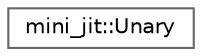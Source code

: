 digraph "Graphical Class Hierarchy"
{
 // LATEX_PDF_SIZE
  bgcolor="transparent";
  edge [fontname=Helvetica,fontsize=10,labelfontname=Helvetica,labelfontsize=10];
  node [fontname=Helvetica,fontsize=10,shape=box,height=0.2,width=0.4];
  rankdir="LR";
  Node0 [id="Node000000",label="mini_jit::Unary",height=0.2,width=0.4,color="grey40", fillcolor="white", style="filled",URL="$classmini__jit_1_1Unary.html",tooltip=" "];
}
